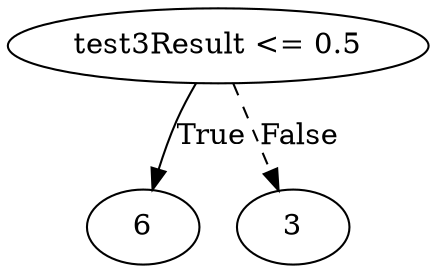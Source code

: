 digraph {
0 [label="test3Result <= 0.5"];
1 [label="6"];
0 -> 1 [label="True"];
2 [label="3"];
0 -> 2 [style="dashed", label="False"];

}